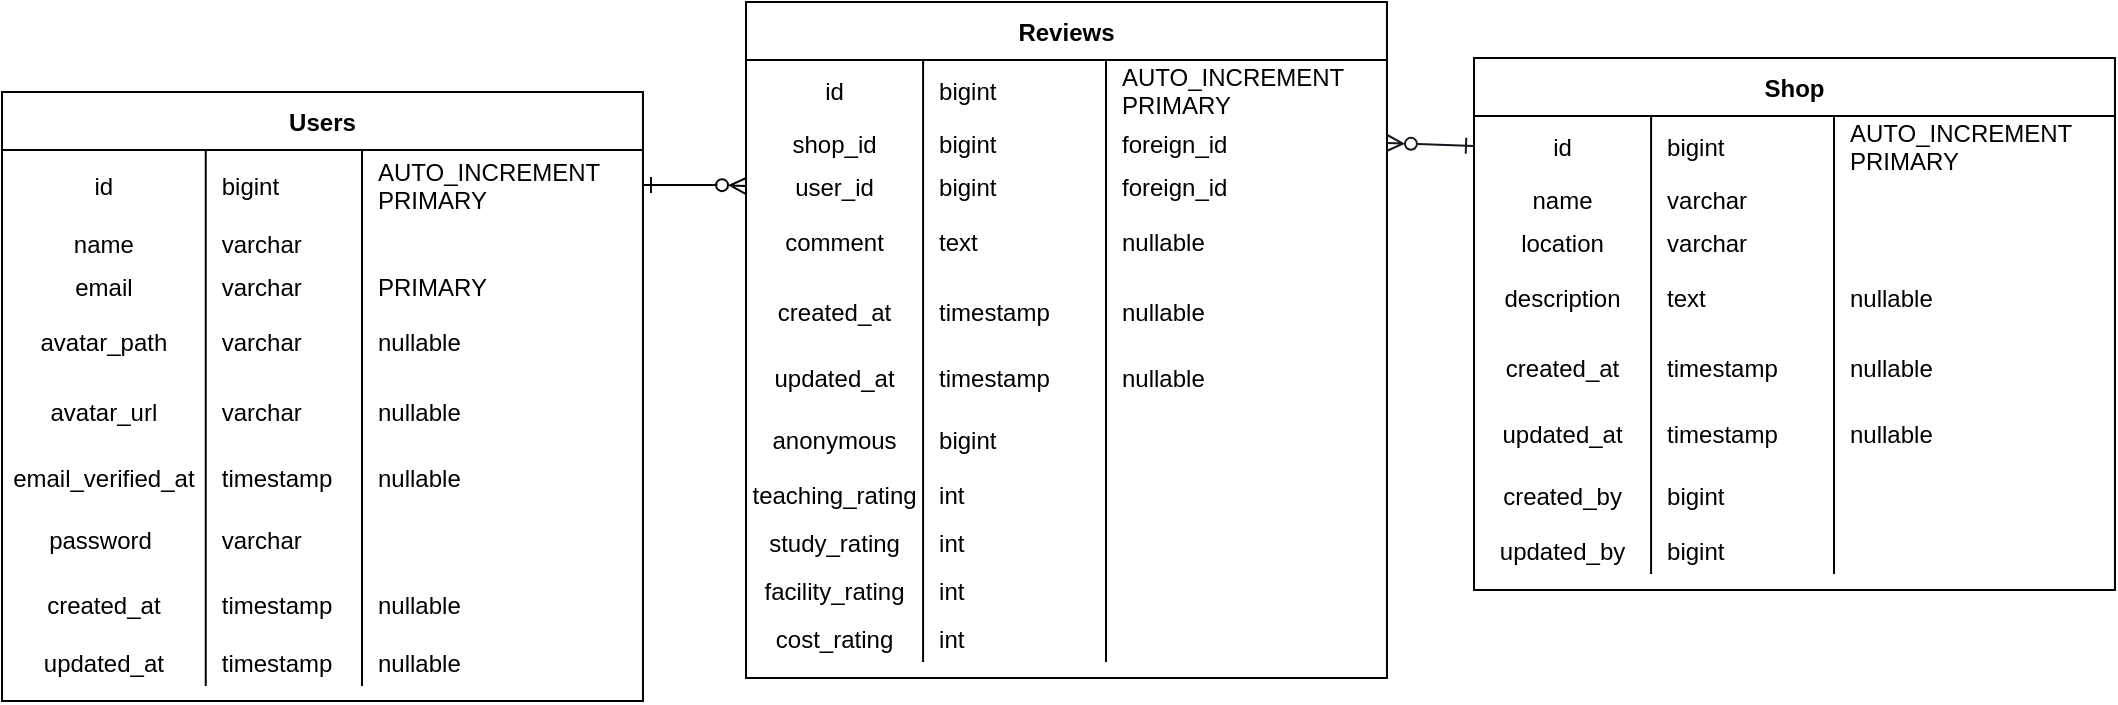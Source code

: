 <mxfile>
    <diagram id="fdcGJLfnFhQPQRy7Jr3l" name="ページ1">
        <mxGraphModel dx="740" dy="400" grid="0" gridSize="10" guides="1" tooltips="1" connect="1" arrows="1" fold="1" page="1" pageScale="1" pageWidth="827" pageHeight="1169" background="#ffffff" math="0" shadow="0">
            <root>
                <mxCell id="0"/>
                <mxCell id="1" parent="0"/>
                <mxCell id="2" value="Shop" style="shape=table;startSize=29;container=1;collapsible=1;childLayout=tableLayout;fixedRows=1;rowLines=0;fontStyle=1;align=center;resizeLast=1;fillColor=default;" parent="1" vertex="1">
                    <mxGeometry x="739" y="66" width="320.484" height="265.968" as="geometry">
                        <mxRectangle x="25" y="132" width="65" height="30" as="alternateBounds"/>
                    </mxGeometry>
                </mxCell>
                <mxCell id="53" style="shape=tableRow;horizontal=0;startSize=0;swimlaneHead=0;swimlaneBody=0;fillColor=none;collapsible=0;dropTarget=0;points=[[0,0.5],[1,0.5]];portConstraint=eastwest;top=0;left=0;right=0;bottom=0;" parent="2" vertex="1">
                    <mxGeometry y="29" width="320.484" height="30" as="geometry"/>
                </mxCell>
                <mxCell id="54" value="id" style="shape=partialRectangle;connectable=0;fillColor=none;top=0;left=0;bottom=0;right=0;editable=1;overflow=hidden;strokeColor=default;fontColor=#000000;" parent="53" vertex="1">
                    <mxGeometry width="88.54" height="30" as="geometry">
                        <mxRectangle width="88.54" height="30" as="alternateBounds"/>
                    </mxGeometry>
                </mxCell>
                <mxCell id="55" value="bigint" style="shape=partialRectangle;connectable=0;fillColor=none;top=0;left=0;bottom=0;right=0;align=left;spacingLeft=6;overflow=hidden;strokeColor=default;fontColor=#000000;" parent="53" vertex="1">
                    <mxGeometry x="88.54" width="91.46" height="30" as="geometry">
                        <mxRectangle width="91.46" height="30" as="alternateBounds"/>
                    </mxGeometry>
                </mxCell>
                <mxCell id="56" value="AUTO_INCREMENT&#10;PRIMARY" style="shape=partialRectangle;connectable=0;fillColor=none;top=0;left=0;bottom=0;right=0;align=left;spacingLeft=6;overflow=hidden;strokeColor=default;fontColor=#000000;" parent="53" vertex="1">
                    <mxGeometry x="180" width="140.484" height="30" as="geometry">
                        <mxRectangle width="140.484" height="30" as="alternateBounds"/>
                    </mxGeometry>
                </mxCell>
                <mxCell id="6" value="" style="shape=tableRow;horizontal=0;startSize=0;swimlaneHead=0;swimlaneBody=0;fillColor=none;collapsible=0;dropTarget=0;points=[[0,0.5],[1,0.5]];portConstraint=eastwest;top=0;left=0;right=0;bottom=0;" parent="2" vertex="1">
                    <mxGeometry y="59" width="320.484" height="23" as="geometry"/>
                </mxCell>
                <mxCell id="7" value="name" style="shape=partialRectangle;connectable=0;fillColor=none;top=0;left=0;bottom=0;right=0;editable=1;overflow=hidden;strokeColor=default;fontColor=#000000;" parent="6" vertex="1">
                    <mxGeometry width="88.54" height="23" as="geometry">
                        <mxRectangle width="88.54" height="23" as="alternateBounds"/>
                    </mxGeometry>
                </mxCell>
                <mxCell id="8" value="varchar" style="shape=partialRectangle;connectable=0;fillColor=none;top=0;left=0;bottom=0;right=0;align=left;spacingLeft=6;overflow=hidden;strokeColor=default;fontColor=#000000;" parent="6" vertex="1">
                    <mxGeometry x="88.54" width="91.46" height="23" as="geometry">
                        <mxRectangle width="91.46" height="23" as="alternateBounds"/>
                    </mxGeometry>
                </mxCell>
                <mxCell id="45" style="shape=partialRectangle;connectable=0;fillColor=none;top=0;left=0;bottom=0;right=0;align=left;spacingLeft=6;overflow=hidden;strokeColor=default;fontColor=#000000;" parent="6" vertex="1">
                    <mxGeometry x="180" width="140.484" height="23" as="geometry">
                        <mxRectangle width="140.484" height="23" as="alternateBounds"/>
                    </mxGeometry>
                </mxCell>
                <mxCell id="9" value="" style="shape=tableRow;horizontal=0;startSize=0;swimlaneHead=0;swimlaneBody=0;fillColor=none;collapsible=0;dropTarget=0;points=[[0,0.5],[1,0.5]];portConstraint=eastwest;top=0;left=0;right=0;bottom=0;" parent="2" vertex="1">
                    <mxGeometry y="82" width="320.484" height="20" as="geometry"/>
                </mxCell>
                <mxCell id="10" value="location" style="shape=partialRectangle;connectable=0;fillColor=none;top=0;left=0;bottom=0;right=0;editable=1;overflow=hidden;strokeColor=default;fontColor=#000000;" parent="9" vertex="1">
                    <mxGeometry width="88.54" height="20" as="geometry">
                        <mxRectangle width="88.54" height="20" as="alternateBounds"/>
                    </mxGeometry>
                </mxCell>
                <mxCell id="11" value="varchar" style="shape=partialRectangle;connectable=0;fillColor=none;top=0;left=0;bottom=0;right=0;align=left;spacingLeft=6;overflow=hidden;strokeColor=default;fontColor=#000000;" parent="9" vertex="1">
                    <mxGeometry x="88.54" width="91.46" height="20" as="geometry">
                        <mxRectangle width="91.46" height="20" as="alternateBounds"/>
                    </mxGeometry>
                </mxCell>
                <mxCell id="46" style="shape=partialRectangle;connectable=0;fillColor=none;top=0;left=0;bottom=0;right=0;align=left;spacingLeft=6;overflow=hidden;strokeColor=default;fontColor=#000000;" parent="9" vertex="1">
                    <mxGeometry x="180" width="140.484" height="20" as="geometry">
                        <mxRectangle width="140.484" height="20" as="alternateBounds"/>
                    </mxGeometry>
                </mxCell>
                <mxCell id="12" value="" style="shape=tableRow;horizontal=0;startSize=0;swimlaneHead=0;swimlaneBody=0;fillColor=none;collapsible=0;dropTarget=0;points=[[0,0.5],[1,0.5]];portConstraint=eastwest;top=0;left=0;right=0;bottom=0;" parent="2" vertex="1">
                    <mxGeometry y="102" width="320.484" height="35" as="geometry"/>
                </mxCell>
                <mxCell id="13" value="description" style="shape=partialRectangle;connectable=0;fillColor=none;top=0;left=0;bottom=0;right=0;editable=1;overflow=hidden;strokeColor=default;fontColor=#000000;" parent="12" vertex="1">
                    <mxGeometry width="88.54" height="35" as="geometry">
                        <mxRectangle width="88.54" height="35" as="alternateBounds"/>
                    </mxGeometry>
                </mxCell>
                <mxCell id="14" value="text" style="shape=partialRectangle;connectable=0;fillColor=none;top=0;left=0;bottom=0;right=0;align=left;spacingLeft=6;overflow=hidden;strokeColor=default;fontColor=#000000;" parent="12" vertex="1">
                    <mxGeometry x="88.54" width="91.46" height="35" as="geometry">
                        <mxRectangle width="91.46" height="35" as="alternateBounds"/>
                    </mxGeometry>
                </mxCell>
                <mxCell id="47" value="nullable" style="shape=partialRectangle;connectable=0;fillColor=none;top=0;left=0;bottom=0;right=0;align=left;spacingLeft=6;overflow=hidden;strokeColor=default;fontColor=#000000;" parent="12" vertex="1">
                    <mxGeometry x="180" width="140.484" height="35" as="geometry">
                        <mxRectangle width="140.484" height="35" as="alternateBounds"/>
                    </mxGeometry>
                </mxCell>
                <mxCell id="15" value="" style="shape=tableRow;horizontal=0;startSize=0;swimlaneHead=0;swimlaneBody=0;fillColor=none;collapsible=0;dropTarget=0;points=[[0,0.5],[1,0.5]];portConstraint=eastwest;top=0;left=0;right=0;bottom=0;" parent="2" vertex="1">
                    <mxGeometry y="137" width="320.484" height="35" as="geometry"/>
                </mxCell>
                <mxCell id="16" value="created_at" style="shape=partialRectangle;connectable=0;fillColor=none;top=0;left=0;bottom=0;right=0;editable=1;overflow=hidden;strokeColor=default;fontColor=#000000;" parent="15" vertex="1">
                    <mxGeometry width="88.54" height="35" as="geometry">
                        <mxRectangle width="88.54" height="35" as="alternateBounds"/>
                    </mxGeometry>
                </mxCell>
                <mxCell id="17" value="timestamp" style="shape=partialRectangle;connectable=0;fillColor=none;top=0;left=0;bottom=0;right=0;align=left;spacingLeft=6;overflow=hidden;strokeColor=default;fontColor=#000000;" parent="15" vertex="1">
                    <mxGeometry x="88.54" width="91.46" height="35" as="geometry">
                        <mxRectangle width="91.46" height="35" as="alternateBounds"/>
                    </mxGeometry>
                </mxCell>
                <mxCell id="48" value="nullable" style="shape=partialRectangle;connectable=0;fillColor=none;top=0;left=0;bottom=0;right=0;align=left;spacingLeft=6;overflow=hidden;strokeColor=default;fontColor=#000000;" parent="15" vertex="1">
                    <mxGeometry x="180" width="140.484" height="35" as="geometry">
                        <mxRectangle width="140.484" height="35" as="alternateBounds"/>
                    </mxGeometry>
                </mxCell>
                <mxCell id="35" value="" style="shape=tableRow;horizontal=0;startSize=0;swimlaneHead=0;swimlaneBody=0;fillColor=none;collapsible=0;dropTarget=0;points=[[0,0.5],[1,0.5]];portConstraint=eastwest;top=0;left=0;right=0;bottom=0;" parent="2" vertex="1">
                    <mxGeometry y="172" width="320.484" height="31" as="geometry"/>
                </mxCell>
                <mxCell id="36" value="updated_at" style="shape=partialRectangle;connectable=0;fillColor=none;top=0;left=0;bottom=0;right=0;editable=1;overflow=hidden;strokeColor=default;fontColor=#000000;" parent="35" vertex="1">
                    <mxGeometry width="88.54" height="31" as="geometry">
                        <mxRectangle width="88.54" height="31" as="alternateBounds"/>
                    </mxGeometry>
                </mxCell>
                <mxCell id="37" value="timestamp" style="shape=partialRectangle;connectable=0;fillColor=none;top=0;left=0;bottom=0;right=0;align=left;spacingLeft=6;overflow=hidden;strokeColor=default;fontColor=#000000;" parent="35" vertex="1">
                    <mxGeometry x="88.54" width="91.46" height="31" as="geometry">
                        <mxRectangle width="91.46" height="31" as="alternateBounds"/>
                    </mxGeometry>
                </mxCell>
                <mxCell id="49" value="nullable" style="shape=partialRectangle;connectable=0;fillColor=none;top=0;left=0;bottom=0;right=0;align=left;spacingLeft=6;overflow=hidden;strokeColor=default;fontColor=#000000;" parent="35" vertex="1">
                    <mxGeometry x="180" width="140.484" height="31" as="geometry">
                        <mxRectangle width="140.484" height="31" as="alternateBounds"/>
                    </mxGeometry>
                </mxCell>
                <mxCell id="57" value="" style="shape=tableRow;horizontal=0;startSize=0;swimlaneHead=0;swimlaneBody=0;fillColor=none;collapsible=0;dropTarget=0;points=[[0,0.5],[1,0.5]];portConstraint=eastwest;top=0;left=0;right=0;bottom=0;" parent="2" vertex="1">
                    <mxGeometry y="203" width="320.484" height="31" as="geometry"/>
                </mxCell>
                <mxCell id="58" value="created_by" style="shape=partialRectangle;connectable=0;fillColor=none;top=0;left=0;bottom=0;right=0;editable=1;overflow=hidden;strokeColor=default;fontColor=#000000;" parent="57" vertex="1">
                    <mxGeometry width="88.54" height="31" as="geometry">
                        <mxRectangle width="88.54" height="31" as="alternateBounds"/>
                    </mxGeometry>
                </mxCell>
                <mxCell id="59" value="bigint" style="shape=partialRectangle;connectable=0;fillColor=none;top=0;left=0;bottom=0;right=0;align=left;spacingLeft=6;overflow=hidden;strokeColor=default;fontColor=#000000;" parent="57" vertex="1">
                    <mxGeometry x="88.54" width="91.46" height="31" as="geometry">
                        <mxRectangle width="91.46" height="31" as="alternateBounds"/>
                    </mxGeometry>
                </mxCell>
                <mxCell id="60" style="shape=partialRectangle;connectable=0;fillColor=none;top=0;left=0;bottom=0;right=0;align=left;spacingLeft=6;overflow=hidden;strokeColor=default;fontColor=#000000;" parent="57" vertex="1">
                    <mxGeometry x="180" width="140.484" height="31" as="geometry">
                        <mxRectangle width="140.484" height="31" as="alternateBounds"/>
                    </mxGeometry>
                </mxCell>
                <mxCell id="38" value="" style="shape=tableRow;horizontal=0;startSize=0;swimlaneHead=0;swimlaneBody=0;fillColor=none;collapsible=0;dropTarget=0;points=[[0,0.5],[1,0.5]];portConstraint=eastwest;top=0;left=0;right=0;bottom=0;" parent="2" vertex="1">
                    <mxGeometry y="234" width="320.484" height="24" as="geometry"/>
                </mxCell>
                <mxCell id="39" value="updated_by" style="shape=partialRectangle;connectable=0;fillColor=none;top=0;left=0;bottom=0;right=0;editable=1;overflow=hidden;strokeColor=default;fontColor=#000000;" parent="38" vertex="1">
                    <mxGeometry width="88.54" height="24" as="geometry">
                        <mxRectangle width="88.54" height="24" as="alternateBounds"/>
                    </mxGeometry>
                </mxCell>
                <mxCell id="40" value="bigint" style="shape=partialRectangle;connectable=0;fillColor=none;top=0;left=0;bottom=0;right=0;align=left;spacingLeft=6;overflow=hidden;strokeColor=default;fontColor=#000000;" parent="38" vertex="1">
                    <mxGeometry x="88.54" width="91.46" height="24" as="geometry">
                        <mxRectangle width="91.46" height="24" as="alternateBounds"/>
                    </mxGeometry>
                </mxCell>
                <mxCell id="50" style="shape=partialRectangle;connectable=0;fillColor=none;top=0;left=0;bottom=0;right=0;align=left;spacingLeft=6;overflow=hidden;strokeColor=default;fontColor=#000000;" parent="38" vertex="1">
                    <mxGeometry x="180" width="140.484" height="24" as="geometry">
                        <mxRectangle width="140.484" height="24" as="alternateBounds"/>
                    </mxGeometry>
                </mxCell>
                <mxCell id="104" value="Users" style="shape=table;startSize=29;container=1;collapsible=1;childLayout=tableLayout;fixedRows=1;rowLines=0;fontStyle=1;align=center;resizeLast=1;fillColor=default;" parent="1" vertex="1">
                    <mxGeometry x="3" y="83" width="320.484" height="304.545" as="geometry">
                        <mxRectangle x="25" y="132" width="65" height="30" as="alternateBounds"/>
                    </mxGeometry>
                </mxCell>
                <mxCell id="105" style="shape=tableRow;horizontal=0;startSize=0;swimlaneHead=0;swimlaneBody=0;fillColor=none;collapsible=0;dropTarget=0;points=[[0,0.5],[1,0.5]];portConstraint=eastwest;top=0;left=0;right=0;bottom=0;" parent="104" vertex="1">
                    <mxGeometry y="29" width="320.484" height="35" as="geometry"/>
                </mxCell>
                <mxCell id="106" value="id" style="shape=partialRectangle;connectable=0;fillColor=none;top=0;left=0;bottom=0;right=0;editable=1;overflow=hidden;strokeColor=default;fontColor=#000000;" parent="105" vertex="1">
                    <mxGeometry width="101.873" height="35" as="geometry">
                        <mxRectangle width="101.873" height="35" as="alternateBounds"/>
                    </mxGeometry>
                </mxCell>
                <mxCell id="107" value="bigint" style="shape=partialRectangle;connectable=0;fillColor=none;top=0;left=0;bottom=0;right=0;align=left;spacingLeft=6;overflow=hidden;strokeColor=default;fontColor=#000000;" parent="105" vertex="1">
                    <mxGeometry x="101.873" width="78.127" height="35" as="geometry">
                        <mxRectangle width="78.127" height="35" as="alternateBounds"/>
                    </mxGeometry>
                </mxCell>
                <mxCell id="108" value="AUTO_INCREMENT&#10;PRIMARY" style="shape=partialRectangle;connectable=0;fillColor=none;top=0;left=0;bottom=0;right=0;align=left;spacingLeft=6;overflow=hidden;strokeColor=default;fontColor=#000000;" parent="105" vertex="1">
                    <mxGeometry x="180" width="140.484" height="35" as="geometry">
                        <mxRectangle width="140.484" height="35" as="alternateBounds"/>
                    </mxGeometry>
                </mxCell>
                <mxCell id="109" value="" style="shape=tableRow;horizontal=0;startSize=0;swimlaneHead=0;swimlaneBody=0;fillColor=none;collapsible=0;dropTarget=0;points=[[0,0.5],[1,0.5]];portConstraint=eastwest;top=0;left=0;right=0;bottom=0;" parent="104" vertex="1">
                    <mxGeometry y="64" width="320.484" height="23" as="geometry"/>
                </mxCell>
                <mxCell id="110" value="name" style="shape=partialRectangle;connectable=0;fillColor=none;top=0;left=0;bottom=0;right=0;editable=1;overflow=hidden;strokeColor=default;fontColor=#000000;" parent="109" vertex="1">
                    <mxGeometry width="101.873" height="23" as="geometry">
                        <mxRectangle width="101.873" height="23" as="alternateBounds"/>
                    </mxGeometry>
                </mxCell>
                <mxCell id="111" value="varchar" style="shape=partialRectangle;connectable=0;fillColor=none;top=0;left=0;bottom=0;right=0;align=left;spacingLeft=6;overflow=hidden;strokeColor=default;fontColor=#000000;" parent="109" vertex="1">
                    <mxGeometry x="101.873" width="78.127" height="23" as="geometry">
                        <mxRectangle width="78.127" height="23" as="alternateBounds"/>
                    </mxGeometry>
                </mxCell>
                <mxCell id="112" style="shape=partialRectangle;connectable=0;fillColor=none;top=0;left=0;bottom=0;right=0;align=left;spacingLeft=6;overflow=hidden;strokeColor=default;fontColor=#000000;" parent="109" vertex="1">
                    <mxGeometry x="180" width="140.484" height="23" as="geometry">
                        <mxRectangle width="140.484" height="23" as="alternateBounds"/>
                    </mxGeometry>
                </mxCell>
                <mxCell id="113" value="" style="shape=tableRow;horizontal=0;startSize=0;swimlaneHead=0;swimlaneBody=0;fillColor=none;collapsible=0;dropTarget=0;points=[[0,0.5],[1,0.5]];portConstraint=eastwest;top=0;left=0;right=0;bottom=0;" parent="104" vertex="1">
                    <mxGeometry y="87" width="320.484" height="20" as="geometry"/>
                </mxCell>
                <mxCell id="114" value="email" style="shape=partialRectangle;connectable=0;fillColor=none;top=0;left=0;bottom=0;right=0;editable=1;overflow=hidden;strokeColor=default;fontColor=#000000;" parent="113" vertex="1">
                    <mxGeometry width="101.873" height="20" as="geometry">
                        <mxRectangle width="101.873" height="20" as="alternateBounds"/>
                    </mxGeometry>
                </mxCell>
                <mxCell id="115" value="varchar" style="shape=partialRectangle;connectable=0;fillColor=none;top=0;left=0;bottom=0;right=0;align=left;spacingLeft=6;overflow=hidden;strokeColor=default;fontColor=#000000;" parent="113" vertex="1">
                    <mxGeometry x="101.873" width="78.127" height="20" as="geometry">
                        <mxRectangle width="78.127" height="20" as="alternateBounds"/>
                    </mxGeometry>
                </mxCell>
                <mxCell id="116" value="PRIMARY" style="shape=partialRectangle;connectable=0;fillColor=none;top=0;left=0;bottom=0;right=0;align=left;spacingLeft=6;overflow=hidden;strokeColor=default;fontColor=#000000;" parent="113" vertex="1">
                    <mxGeometry x="180" width="140.484" height="20" as="geometry">
                        <mxRectangle width="140.484" height="20" as="alternateBounds"/>
                    </mxGeometry>
                </mxCell>
                <mxCell id="117" value="" style="shape=tableRow;horizontal=0;startSize=0;swimlaneHead=0;swimlaneBody=0;fillColor=none;collapsible=0;dropTarget=0;points=[[0,0.5],[1,0.5]];portConstraint=eastwest;top=0;left=0;right=0;bottom=0;" parent="104" vertex="1">
                    <mxGeometry y="107" width="320.484" height="35" as="geometry"/>
                </mxCell>
                <mxCell id="118" value="avatar_path" style="shape=partialRectangle;connectable=0;fillColor=none;top=0;left=0;bottom=0;right=0;editable=1;overflow=hidden;strokeColor=default;fontColor=#000000;" parent="117" vertex="1">
                    <mxGeometry width="101.873" height="35" as="geometry">
                        <mxRectangle width="101.873" height="35" as="alternateBounds"/>
                    </mxGeometry>
                </mxCell>
                <mxCell id="119" value="varchar" style="shape=partialRectangle;connectable=0;fillColor=none;top=0;left=0;bottom=0;right=0;align=left;spacingLeft=6;overflow=hidden;strokeColor=default;fontColor=#000000;" parent="117" vertex="1">
                    <mxGeometry x="101.873" width="78.127" height="35" as="geometry">
                        <mxRectangle width="78.127" height="35" as="alternateBounds"/>
                    </mxGeometry>
                </mxCell>
                <mxCell id="120" value="nullable" style="shape=partialRectangle;connectable=0;fillColor=none;top=0;left=0;bottom=0;right=0;align=left;spacingLeft=6;overflow=hidden;strokeColor=default;fontColor=#000000;" parent="117" vertex="1">
                    <mxGeometry x="180" width="140.484" height="35" as="geometry">
                        <mxRectangle width="140.484" height="35" as="alternateBounds"/>
                    </mxGeometry>
                </mxCell>
                <mxCell id="121" value="" style="shape=tableRow;horizontal=0;startSize=0;swimlaneHead=0;swimlaneBody=0;fillColor=none;collapsible=0;dropTarget=0;points=[[0,0.5],[1,0.5]];portConstraint=eastwest;top=0;left=0;right=0;bottom=0;" parent="104" vertex="1">
                    <mxGeometry y="142" width="320.484" height="35" as="geometry"/>
                </mxCell>
                <mxCell id="122" value="avatar_url" style="shape=partialRectangle;connectable=0;fillColor=none;top=0;left=0;bottom=0;right=0;editable=1;overflow=hidden;strokeColor=default;fontColor=#000000;" parent="121" vertex="1">
                    <mxGeometry width="101.873" height="35" as="geometry">
                        <mxRectangle width="101.873" height="35" as="alternateBounds"/>
                    </mxGeometry>
                </mxCell>
                <mxCell id="123" value="varchar" style="shape=partialRectangle;connectable=0;fillColor=none;top=0;left=0;bottom=0;right=0;align=left;spacingLeft=6;overflow=hidden;strokeColor=default;fontColor=#000000;" parent="121" vertex="1">
                    <mxGeometry x="101.873" width="78.127" height="35" as="geometry">
                        <mxRectangle width="78.127" height="35" as="alternateBounds"/>
                    </mxGeometry>
                </mxCell>
                <mxCell id="124" value="nullable" style="shape=partialRectangle;connectable=0;fillColor=none;top=0;left=0;bottom=0;right=0;align=left;spacingLeft=6;overflow=hidden;strokeColor=default;fontColor=#000000;" parent="121" vertex="1">
                    <mxGeometry x="180" width="140.484" height="35" as="geometry">
                        <mxRectangle width="140.484" height="35" as="alternateBounds"/>
                    </mxGeometry>
                </mxCell>
                <mxCell id="125" value="" style="shape=tableRow;horizontal=0;startSize=0;swimlaneHead=0;swimlaneBody=0;fillColor=none;collapsible=0;dropTarget=0;points=[[0,0.5],[1,0.5]];portConstraint=eastwest;top=0;left=0;right=0;bottom=0;" parent="104" vertex="1">
                    <mxGeometry y="177" width="320.484" height="31" as="geometry"/>
                </mxCell>
                <mxCell id="126" value="email_verified_at" style="shape=partialRectangle;connectable=0;fillColor=none;top=0;left=0;bottom=0;right=0;editable=1;overflow=hidden;strokeColor=default;fontColor=#000000;" parent="125" vertex="1">
                    <mxGeometry width="101.873" height="31" as="geometry">
                        <mxRectangle width="101.873" height="31" as="alternateBounds"/>
                    </mxGeometry>
                </mxCell>
                <mxCell id="127" value="timestamp" style="shape=partialRectangle;connectable=0;fillColor=none;top=0;left=0;bottom=0;right=0;align=left;spacingLeft=6;overflow=hidden;strokeColor=default;fontColor=#000000;" parent="125" vertex="1">
                    <mxGeometry x="101.873" width="78.127" height="31" as="geometry">
                        <mxRectangle width="78.127" height="31" as="alternateBounds"/>
                    </mxGeometry>
                </mxCell>
                <mxCell id="128" value="nullable" style="shape=partialRectangle;connectable=0;fillColor=none;top=0;left=0;bottom=0;right=0;align=left;spacingLeft=6;overflow=hidden;strokeColor=default;fontColor=#000000;" parent="125" vertex="1">
                    <mxGeometry x="180" width="140.484" height="31" as="geometry">
                        <mxRectangle width="140.484" height="31" as="alternateBounds"/>
                    </mxGeometry>
                </mxCell>
                <mxCell id="137" value="" style="shape=tableRow;horizontal=0;startSize=0;swimlaneHead=0;swimlaneBody=0;fillColor=none;collapsible=0;dropTarget=0;points=[[0,0.5],[1,0.5]];portConstraint=eastwest;top=0;left=0;right=0;bottom=0;" parent="104" vertex="1">
                    <mxGeometry y="208" width="320.484" height="31" as="geometry"/>
                </mxCell>
                <mxCell id="138" value="password " style="shape=partialRectangle;connectable=0;fillColor=none;top=0;left=0;bottom=0;right=0;editable=1;overflow=hidden;strokeColor=default;fontColor=#000000;" parent="137" vertex="1">
                    <mxGeometry width="101.873" height="31" as="geometry">
                        <mxRectangle width="101.873" height="31" as="alternateBounds"/>
                    </mxGeometry>
                </mxCell>
                <mxCell id="139" value="varchar" style="shape=partialRectangle;connectable=0;fillColor=none;top=0;left=0;bottom=0;right=0;align=left;spacingLeft=6;overflow=hidden;strokeColor=default;fontColor=#000000;" parent="137" vertex="1">
                    <mxGeometry x="101.873" width="78.127" height="31" as="geometry">
                        <mxRectangle width="78.127" height="31" as="alternateBounds"/>
                    </mxGeometry>
                </mxCell>
                <mxCell id="140" value="" style="shape=partialRectangle;connectable=0;fillColor=none;top=0;left=0;bottom=0;right=0;align=left;spacingLeft=6;overflow=hidden;strokeColor=default;fontColor=#000000;" parent="137" vertex="1">
                    <mxGeometry x="180" width="140.484" height="31" as="geometry">
                        <mxRectangle width="140.484" height="31" as="alternateBounds"/>
                    </mxGeometry>
                </mxCell>
                <mxCell id="129" value="" style="shape=tableRow;horizontal=0;startSize=0;swimlaneHead=0;swimlaneBody=0;fillColor=none;collapsible=0;dropTarget=0;points=[[0,0.5],[1,0.5]];portConstraint=eastwest;top=0;left=0;right=0;bottom=0;" parent="104" vertex="1">
                    <mxGeometry y="239" width="320.484" height="34" as="geometry"/>
                </mxCell>
                <mxCell id="130" value="created_at" style="shape=partialRectangle;connectable=0;fillColor=none;top=0;left=0;bottom=0;right=0;editable=1;overflow=hidden;strokeColor=default;fontColor=#000000;" parent="129" vertex="1">
                    <mxGeometry width="101.873" height="34" as="geometry">
                        <mxRectangle width="101.873" height="34" as="alternateBounds"/>
                    </mxGeometry>
                </mxCell>
                <mxCell id="131" value="timestamp" style="shape=partialRectangle;connectable=0;fillColor=none;top=0;left=0;bottom=0;right=0;align=left;spacingLeft=6;overflow=hidden;strokeColor=default;fontColor=#000000;" parent="129" vertex="1">
                    <mxGeometry x="101.873" width="78.127" height="34" as="geometry">
                        <mxRectangle width="78.127" height="34" as="alternateBounds"/>
                    </mxGeometry>
                </mxCell>
                <mxCell id="132" value="nullable" style="shape=partialRectangle;connectable=0;fillColor=none;top=0;left=0;bottom=0;right=0;align=left;spacingLeft=6;overflow=hidden;strokeColor=default;fontColor=#000000;" parent="129" vertex="1">
                    <mxGeometry x="180" width="140.484" height="34" as="geometry">
                        <mxRectangle width="140.484" height="34" as="alternateBounds"/>
                    </mxGeometry>
                </mxCell>
                <mxCell id="133" value="" style="shape=tableRow;horizontal=0;startSize=0;swimlaneHead=0;swimlaneBody=0;fillColor=none;collapsible=0;dropTarget=0;points=[[0,0.5],[1,0.5]];portConstraint=eastwest;top=0;left=0;right=0;bottom=0;" parent="104" vertex="1">
                    <mxGeometry y="273" width="320.484" height="24" as="geometry"/>
                </mxCell>
                <mxCell id="134" value="updated_at" style="shape=partialRectangle;connectable=0;fillColor=none;top=0;left=0;bottom=0;right=0;editable=1;overflow=hidden;strokeColor=default;fontColor=#000000;" parent="133" vertex="1">
                    <mxGeometry width="101.873" height="24" as="geometry">
                        <mxRectangle width="101.873" height="24" as="alternateBounds"/>
                    </mxGeometry>
                </mxCell>
                <mxCell id="135" value="timestamp" style="shape=partialRectangle;connectable=0;fillColor=none;top=0;left=0;bottom=0;right=0;align=left;spacingLeft=6;overflow=hidden;strokeColor=default;fontColor=#000000;" parent="133" vertex="1">
                    <mxGeometry x="101.873" width="78.127" height="24" as="geometry">
                        <mxRectangle width="78.127" height="24" as="alternateBounds"/>
                    </mxGeometry>
                </mxCell>
                <mxCell id="136" value="nullable" style="shape=partialRectangle;connectable=0;fillColor=none;top=0;left=0;bottom=0;right=0;align=left;spacingLeft=6;overflow=hidden;strokeColor=default;fontColor=#000000;" parent="133" vertex="1">
                    <mxGeometry x="180" width="140.484" height="24" as="geometry">
                        <mxRectangle width="140.484" height="24" as="alternateBounds"/>
                    </mxGeometry>
                </mxCell>
                <mxCell id="175" value="Reviews" style="shape=table;startSize=29;container=1;collapsible=1;childLayout=tableLayout;fixedRows=1;rowLines=0;fontStyle=1;align=center;resizeLast=1;fillColor=default;" parent="1" vertex="1">
                    <mxGeometry x="375" y="38" width="320.484" height="337.968" as="geometry">
                        <mxRectangle x="25" y="132" width="65" height="30" as="alternateBounds"/>
                    </mxGeometry>
                </mxCell>
                <mxCell id="176" style="shape=tableRow;horizontal=0;startSize=0;swimlaneHead=0;swimlaneBody=0;fillColor=none;collapsible=0;dropTarget=0;points=[[0,0.5],[1,0.5]];portConstraint=eastwest;top=0;left=0;right=0;bottom=0;" parent="175" vertex="1">
                    <mxGeometry y="29" width="320.484" height="30" as="geometry"/>
                </mxCell>
                <mxCell id="177" value="id" style="shape=partialRectangle;connectable=0;fillColor=none;top=0;left=0;bottom=0;right=0;editable=1;overflow=hidden;strokeColor=default;fontColor=#000000;" parent="176" vertex="1">
                    <mxGeometry width="88.54" height="30" as="geometry">
                        <mxRectangle width="88.54" height="30" as="alternateBounds"/>
                    </mxGeometry>
                </mxCell>
                <mxCell id="178" value="bigint" style="shape=partialRectangle;connectable=0;fillColor=none;top=0;left=0;bottom=0;right=0;align=left;spacingLeft=6;overflow=hidden;strokeColor=default;fontColor=#000000;" parent="176" vertex="1">
                    <mxGeometry x="88.54" width="91.46" height="30" as="geometry">
                        <mxRectangle width="91.46" height="30" as="alternateBounds"/>
                    </mxGeometry>
                </mxCell>
                <mxCell id="179" value="AUTO_INCREMENT&#10;PRIMARY" style="shape=partialRectangle;connectable=0;fillColor=none;top=0;left=0;bottom=0;right=0;align=left;spacingLeft=6;overflow=hidden;strokeColor=default;fontColor=#000000;" parent="176" vertex="1">
                    <mxGeometry x="180" width="140.484" height="30" as="geometry">
                        <mxRectangle width="140.484" height="30" as="alternateBounds"/>
                    </mxGeometry>
                </mxCell>
                <mxCell id="180" value="" style="shape=tableRow;horizontal=0;startSize=0;swimlaneHead=0;swimlaneBody=0;fillColor=none;collapsible=0;dropTarget=0;points=[[0,0.5],[1,0.5]];portConstraint=eastwest;top=0;left=0;right=0;bottom=0;" parent="175" vertex="1">
                    <mxGeometry y="59" width="320.484" height="23" as="geometry"/>
                </mxCell>
                <mxCell id="181" value="shop_id" style="shape=partialRectangle;connectable=0;fillColor=none;top=0;left=0;bottom=0;right=0;editable=1;overflow=hidden;strokeColor=default;fontColor=#000000;" parent="180" vertex="1">
                    <mxGeometry width="88.54" height="23" as="geometry">
                        <mxRectangle width="88.54" height="23" as="alternateBounds"/>
                    </mxGeometry>
                </mxCell>
                <mxCell id="182" value="bigint" style="shape=partialRectangle;connectable=0;fillColor=none;top=0;left=0;bottom=0;right=0;align=left;spacingLeft=6;overflow=hidden;strokeColor=default;fontColor=#000000;" parent="180" vertex="1">
                    <mxGeometry x="88.54" width="91.46" height="23" as="geometry">
                        <mxRectangle width="91.46" height="23" as="alternateBounds"/>
                    </mxGeometry>
                </mxCell>
                <mxCell id="183" value="foreign_id" style="shape=partialRectangle;connectable=0;fillColor=none;top=0;left=0;bottom=0;right=0;align=left;spacingLeft=6;overflow=hidden;strokeColor=default;fontColor=#000000;" parent="180" vertex="1">
                    <mxGeometry x="180" width="140.484" height="23" as="geometry">
                        <mxRectangle width="140.484" height="23" as="alternateBounds"/>
                    </mxGeometry>
                </mxCell>
                <mxCell id="184" value="" style="shape=tableRow;horizontal=0;startSize=0;swimlaneHead=0;swimlaneBody=0;fillColor=none;collapsible=0;dropTarget=0;points=[[0,0.5],[1,0.5]];portConstraint=eastwest;top=0;left=0;right=0;bottom=0;" parent="175" vertex="1">
                    <mxGeometry y="82" width="320.484" height="20" as="geometry"/>
                </mxCell>
                <mxCell id="185" value="user_id" style="shape=partialRectangle;connectable=0;fillColor=none;top=0;left=0;bottom=0;right=0;editable=1;overflow=hidden;strokeColor=default;fontColor=#000000;" parent="184" vertex="1">
                    <mxGeometry width="88.54" height="20" as="geometry">
                        <mxRectangle width="88.54" height="20" as="alternateBounds"/>
                    </mxGeometry>
                </mxCell>
                <mxCell id="186" value="bigint" style="shape=partialRectangle;connectable=0;fillColor=none;top=0;left=0;bottom=0;right=0;align=left;spacingLeft=6;overflow=hidden;strokeColor=default;fontColor=#000000;" parent="184" vertex="1">
                    <mxGeometry x="88.54" width="91.46" height="20" as="geometry">
                        <mxRectangle width="91.46" height="20" as="alternateBounds"/>
                    </mxGeometry>
                </mxCell>
                <mxCell id="187" value="foreign_id" style="shape=partialRectangle;connectable=0;fillColor=none;top=0;left=0;bottom=0;right=0;align=left;spacingLeft=6;overflow=hidden;strokeColor=default;fontColor=#000000;" parent="184" vertex="1">
                    <mxGeometry x="180" width="140.484" height="20" as="geometry">
                        <mxRectangle width="140.484" height="20" as="alternateBounds"/>
                    </mxGeometry>
                </mxCell>
                <mxCell id="188" value="" style="shape=tableRow;horizontal=0;startSize=0;swimlaneHead=0;swimlaneBody=0;fillColor=none;collapsible=0;dropTarget=0;points=[[0,0.5],[1,0.5]];portConstraint=eastwest;top=0;left=0;right=0;bottom=0;" parent="175" vertex="1">
                    <mxGeometry y="102" width="320.484" height="35" as="geometry"/>
                </mxCell>
                <mxCell id="189" value="comment" style="shape=partialRectangle;connectable=0;fillColor=none;top=0;left=0;bottom=0;right=0;editable=1;overflow=hidden;strokeColor=default;fontColor=#000000;" parent="188" vertex="1">
                    <mxGeometry width="88.54" height="35" as="geometry">
                        <mxRectangle width="88.54" height="35" as="alternateBounds"/>
                    </mxGeometry>
                </mxCell>
                <mxCell id="190" value="text" style="shape=partialRectangle;connectable=0;fillColor=none;top=0;left=0;bottom=0;right=0;align=left;spacingLeft=6;overflow=hidden;strokeColor=default;fontColor=#000000;" parent="188" vertex="1">
                    <mxGeometry x="88.54" width="91.46" height="35" as="geometry">
                        <mxRectangle width="91.46" height="35" as="alternateBounds"/>
                    </mxGeometry>
                </mxCell>
                <mxCell id="191" value="nullable" style="shape=partialRectangle;connectable=0;fillColor=none;top=0;left=0;bottom=0;right=0;align=left;spacingLeft=6;overflow=hidden;strokeColor=default;fontColor=#000000;" parent="188" vertex="1">
                    <mxGeometry x="180" width="140.484" height="35" as="geometry">
                        <mxRectangle width="140.484" height="35" as="alternateBounds"/>
                    </mxGeometry>
                </mxCell>
                <mxCell id="192" value="" style="shape=tableRow;horizontal=0;startSize=0;swimlaneHead=0;swimlaneBody=0;fillColor=none;collapsible=0;dropTarget=0;points=[[0,0.5],[1,0.5]];portConstraint=eastwest;top=0;left=0;right=0;bottom=0;" parent="175" vertex="1">
                    <mxGeometry y="137" width="320.484" height="35" as="geometry"/>
                </mxCell>
                <mxCell id="193" value="created_at" style="shape=partialRectangle;connectable=0;fillColor=none;top=0;left=0;bottom=0;right=0;editable=1;overflow=hidden;strokeColor=default;fontColor=#000000;" parent="192" vertex="1">
                    <mxGeometry width="88.54" height="35" as="geometry">
                        <mxRectangle width="88.54" height="35" as="alternateBounds"/>
                    </mxGeometry>
                </mxCell>
                <mxCell id="194" value="timestamp" style="shape=partialRectangle;connectable=0;fillColor=none;top=0;left=0;bottom=0;right=0;align=left;spacingLeft=6;overflow=hidden;strokeColor=default;fontColor=#000000;" parent="192" vertex="1">
                    <mxGeometry x="88.54" width="91.46" height="35" as="geometry">
                        <mxRectangle width="91.46" height="35" as="alternateBounds"/>
                    </mxGeometry>
                </mxCell>
                <mxCell id="195" value="nullable" style="shape=partialRectangle;connectable=0;fillColor=none;top=0;left=0;bottom=0;right=0;align=left;spacingLeft=6;overflow=hidden;strokeColor=default;fontColor=#000000;" parent="192" vertex="1">
                    <mxGeometry x="180" width="140.484" height="35" as="geometry">
                        <mxRectangle width="140.484" height="35" as="alternateBounds"/>
                    </mxGeometry>
                </mxCell>
                <mxCell id="196" value="" style="shape=tableRow;horizontal=0;startSize=0;swimlaneHead=0;swimlaneBody=0;fillColor=none;collapsible=0;dropTarget=0;points=[[0,0.5],[1,0.5]];portConstraint=eastwest;top=0;left=0;right=0;bottom=0;" parent="175" vertex="1">
                    <mxGeometry y="172" width="320.484" height="31" as="geometry"/>
                </mxCell>
                <mxCell id="197" value="updated_at" style="shape=partialRectangle;connectable=0;fillColor=none;top=0;left=0;bottom=0;right=0;editable=1;overflow=hidden;strokeColor=default;fontColor=#000000;" parent="196" vertex="1">
                    <mxGeometry width="88.54" height="31" as="geometry">
                        <mxRectangle width="88.54" height="31" as="alternateBounds"/>
                    </mxGeometry>
                </mxCell>
                <mxCell id="198" value="timestamp" style="shape=partialRectangle;connectable=0;fillColor=none;top=0;left=0;bottom=0;right=0;align=left;spacingLeft=6;overflow=hidden;strokeColor=default;fontColor=#000000;" parent="196" vertex="1">
                    <mxGeometry x="88.54" width="91.46" height="31" as="geometry">
                        <mxRectangle width="91.46" height="31" as="alternateBounds"/>
                    </mxGeometry>
                </mxCell>
                <mxCell id="199" value="nullable" style="shape=partialRectangle;connectable=0;fillColor=none;top=0;left=0;bottom=0;right=0;align=left;spacingLeft=6;overflow=hidden;strokeColor=default;fontColor=#000000;" parent="196" vertex="1">
                    <mxGeometry x="180" width="140.484" height="31" as="geometry">
                        <mxRectangle width="140.484" height="31" as="alternateBounds"/>
                    </mxGeometry>
                </mxCell>
                <mxCell id="200" value="" style="shape=tableRow;horizontal=0;startSize=0;swimlaneHead=0;swimlaneBody=0;fillColor=none;collapsible=0;dropTarget=0;points=[[0,0.5],[1,0.5]];portConstraint=eastwest;top=0;left=0;right=0;bottom=0;" parent="175" vertex="1">
                    <mxGeometry y="203" width="320.484" height="31" as="geometry"/>
                </mxCell>
                <mxCell id="201" value="anonymous" style="shape=partialRectangle;connectable=0;fillColor=none;top=0;left=0;bottom=0;right=0;editable=1;overflow=hidden;strokeColor=default;fontColor=#000000;" parent="200" vertex="1">
                    <mxGeometry width="88.54" height="31" as="geometry">
                        <mxRectangle width="88.54" height="31" as="alternateBounds"/>
                    </mxGeometry>
                </mxCell>
                <mxCell id="202" value="bigint" style="shape=partialRectangle;connectable=0;fillColor=none;top=0;left=0;bottom=0;right=0;align=left;spacingLeft=6;overflow=hidden;strokeColor=default;fontColor=#000000;" parent="200" vertex="1">
                    <mxGeometry x="88.54" width="91.46" height="31" as="geometry">
                        <mxRectangle width="91.46" height="31" as="alternateBounds"/>
                    </mxGeometry>
                </mxCell>
                <mxCell id="203" style="shape=partialRectangle;connectable=0;fillColor=none;top=0;left=0;bottom=0;right=0;align=left;spacingLeft=6;overflow=hidden;strokeColor=default;fontColor=#000000;" parent="200" vertex="1">
                    <mxGeometry x="180" width="140.484" height="31" as="geometry">
                        <mxRectangle width="140.484" height="31" as="alternateBounds"/>
                    </mxGeometry>
                </mxCell>
                <mxCell id="204" value="" style="shape=tableRow;horizontal=0;startSize=0;swimlaneHead=0;swimlaneBody=0;fillColor=none;collapsible=0;dropTarget=0;points=[[0,0.5],[1,0.5]];portConstraint=eastwest;top=0;left=0;right=0;bottom=0;" parent="175" vertex="1">
                    <mxGeometry y="234" width="320.484" height="24" as="geometry"/>
                </mxCell>
                <mxCell id="205" value="teaching_rating" style="shape=partialRectangle;connectable=0;fillColor=none;top=0;left=0;bottom=0;right=0;editable=1;overflow=hidden;strokeColor=default;fontColor=#000000;" parent="204" vertex="1">
                    <mxGeometry width="88.54" height="24" as="geometry">
                        <mxRectangle width="88.54" height="24" as="alternateBounds"/>
                    </mxGeometry>
                </mxCell>
                <mxCell id="206" value="int" style="shape=partialRectangle;connectable=0;fillColor=none;top=0;left=0;bottom=0;right=0;align=left;spacingLeft=6;overflow=hidden;strokeColor=default;fontColor=#000000;" parent="204" vertex="1">
                    <mxGeometry x="88.54" width="91.46" height="24" as="geometry">
                        <mxRectangle width="91.46" height="24" as="alternateBounds"/>
                    </mxGeometry>
                </mxCell>
                <mxCell id="207" style="shape=partialRectangle;connectable=0;fillColor=none;top=0;left=0;bottom=0;right=0;align=left;spacingLeft=6;overflow=hidden;strokeColor=default;fontColor=#000000;" parent="204" vertex="1">
                    <mxGeometry x="180" width="140.484" height="24" as="geometry">
                        <mxRectangle width="140.484" height="24" as="alternateBounds"/>
                    </mxGeometry>
                </mxCell>
                <mxCell id="208" value="" style="shape=tableRow;horizontal=0;startSize=0;swimlaneHead=0;swimlaneBody=0;fillColor=none;collapsible=0;dropTarget=0;points=[[0,0.5],[1,0.5]];portConstraint=eastwest;top=0;left=0;right=0;bottom=0;" parent="175" vertex="1">
                    <mxGeometry y="258" width="320.484" height="24" as="geometry"/>
                </mxCell>
                <mxCell id="209" value="study_rating" style="shape=partialRectangle;connectable=0;fillColor=none;top=0;left=0;bottom=0;right=0;editable=1;overflow=hidden;strokeColor=default;fontColor=#000000;" parent="208" vertex="1">
                    <mxGeometry width="88.54" height="24" as="geometry">
                        <mxRectangle width="88.54" height="24" as="alternateBounds"/>
                    </mxGeometry>
                </mxCell>
                <mxCell id="210" value="int" style="shape=partialRectangle;connectable=0;fillColor=none;top=0;left=0;bottom=0;right=0;align=left;spacingLeft=6;overflow=hidden;strokeColor=default;fontColor=#000000;" parent="208" vertex="1">
                    <mxGeometry x="88.54" width="91.46" height="24" as="geometry">
                        <mxRectangle width="91.46" height="24" as="alternateBounds"/>
                    </mxGeometry>
                </mxCell>
                <mxCell id="211" style="shape=partialRectangle;connectable=0;fillColor=none;top=0;left=0;bottom=0;right=0;align=left;spacingLeft=6;overflow=hidden;strokeColor=default;fontColor=#000000;" parent="208" vertex="1">
                    <mxGeometry x="180" width="140.484" height="24" as="geometry">
                        <mxRectangle width="140.484" height="24" as="alternateBounds"/>
                    </mxGeometry>
                </mxCell>
                <mxCell id="212" value="" style="shape=tableRow;horizontal=0;startSize=0;swimlaneHead=0;swimlaneBody=0;fillColor=none;collapsible=0;dropTarget=0;points=[[0,0.5],[1,0.5]];portConstraint=eastwest;top=0;left=0;right=0;bottom=0;" parent="175" vertex="1">
                    <mxGeometry y="282" width="320.484" height="24" as="geometry"/>
                </mxCell>
                <mxCell id="213" value="facility_rating" style="shape=partialRectangle;connectable=0;fillColor=none;top=0;left=0;bottom=0;right=0;editable=1;overflow=hidden;strokeColor=default;fontColor=#000000;" parent="212" vertex="1">
                    <mxGeometry width="88.54" height="24" as="geometry">
                        <mxRectangle width="88.54" height="24" as="alternateBounds"/>
                    </mxGeometry>
                </mxCell>
                <mxCell id="214" value="int" style="shape=partialRectangle;connectable=0;fillColor=none;top=0;left=0;bottom=0;right=0;align=left;spacingLeft=6;overflow=hidden;strokeColor=default;fontColor=#000000;" parent="212" vertex="1">
                    <mxGeometry x="88.54" width="91.46" height="24" as="geometry">
                        <mxRectangle width="91.46" height="24" as="alternateBounds"/>
                    </mxGeometry>
                </mxCell>
                <mxCell id="215" style="shape=partialRectangle;connectable=0;fillColor=none;top=0;left=0;bottom=0;right=0;align=left;spacingLeft=6;overflow=hidden;strokeColor=default;fontColor=#000000;" parent="212" vertex="1">
                    <mxGeometry x="180" width="140.484" height="24" as="geometry">
                        <mxRectangle width="140.484" height="24" as="alternateBounds"/>
                    </mxGeometry>
                </mxCell>
                <mxCell id="216" value="" style="shape=tableRow;horizontal=0;startSize=0;swimlaneHead=0;swimlaneBody=0;fillColor=none;collapsible=0;dropTarget=0;points=[[0,0.5],[1,0.5]];portConstraint=eastwest;top=0;left=0;right=0;bottom=0;" parent="175" vertex="1">
                    <mxGeometry y="306" width="320.484" height="24" as="geometry"/>
                </mxCell>
                <mxCell id="217" value="cost_rating" style="shape=partialRectangle;connectable=0;fillColor=none;top=0;left=0;bottom=0;right=0;editable=1;overflow=hidden;strokeColor=default;fontColor=#000000;" parent="216" vertex="1">
                    <mxGeometry width="88.54" height="24" as="geometry">
                        <mxRectangle width="88.54" height="24" as="alternateBounds"/>
                    </mxGeometry>
                </mxCell>
                <mxCell id="218" value="int" style="shape=partialRectangle;connectable=0;fillColor=none;top=0;left=0;bottom=0;right=0;align=left;spacingLeft=6;overflow=hidden;strokeColor=default;fontColor=#000000;" parent="216" vertex="1">
                    <mxGeometry x="88.54" width="91.46" height="24" as="geometry">
                        <mxRectangle width="91.46" height="24" as="alternateBounds"/>
                    </mxGeometry>
                </mxCell>
                <mxCell id="219" style="shape=partialRectangle;connectable=0;fillColor=none;top=0;left=0;bottom=0;right=0;align=left;spacingLeft=6;overflow=hidden;strokeColor=default;fontColor=#000000;" parent="216" vertex="1">
                    <mxGeometry x="180" width="140.484" height="24" as="geometry">
                        <mxRectangle width="140.484" height="24" as="alternateBounds"/>
                    </mxGeometry>
                </mxCell>
                <mxCell id="224" style="edgeStyle=elbowEdgeStyle;html=1;exitX=1;exitY=0.5;exitDx=0;exitDy=0;entryX=0;entryY=0.5;entryDx=0;entryDy=0;endArrow=ERzeroToMany;endFill=0;strokeColor=#000000;startArrow=ERone;startFill=0;" parent="1" source="105" target="184" edge="1">
                    <mxGeometry relative="1" as="geometry">
                        <Array as="points">
                            <mxPoint x="361" y="134"/>
                        </Array>
                    </mxGeometry>
                </mxCell>
                <mxCell id="225" style="edgeStyle=none;html=1;exitX=0;exitY=0.5;exitDx=0;exitDy=0;entryX=1;entryY=0.5;entryDx=0;entryDy=0;endArrow=ERzeroToMany;endFill=0;startArrow=ERone;startFill=0;labelBackgroundColor=#18141D;fontColor=#000000;strokeColor=#18141D;" edge="1" parent="1" source="53" target="180">
                    <mxGeometry relative="1" as="geometry"/>
                </mxCell>
            </root>
        </mxGraphModel>
    </diagram>
</mxfile>